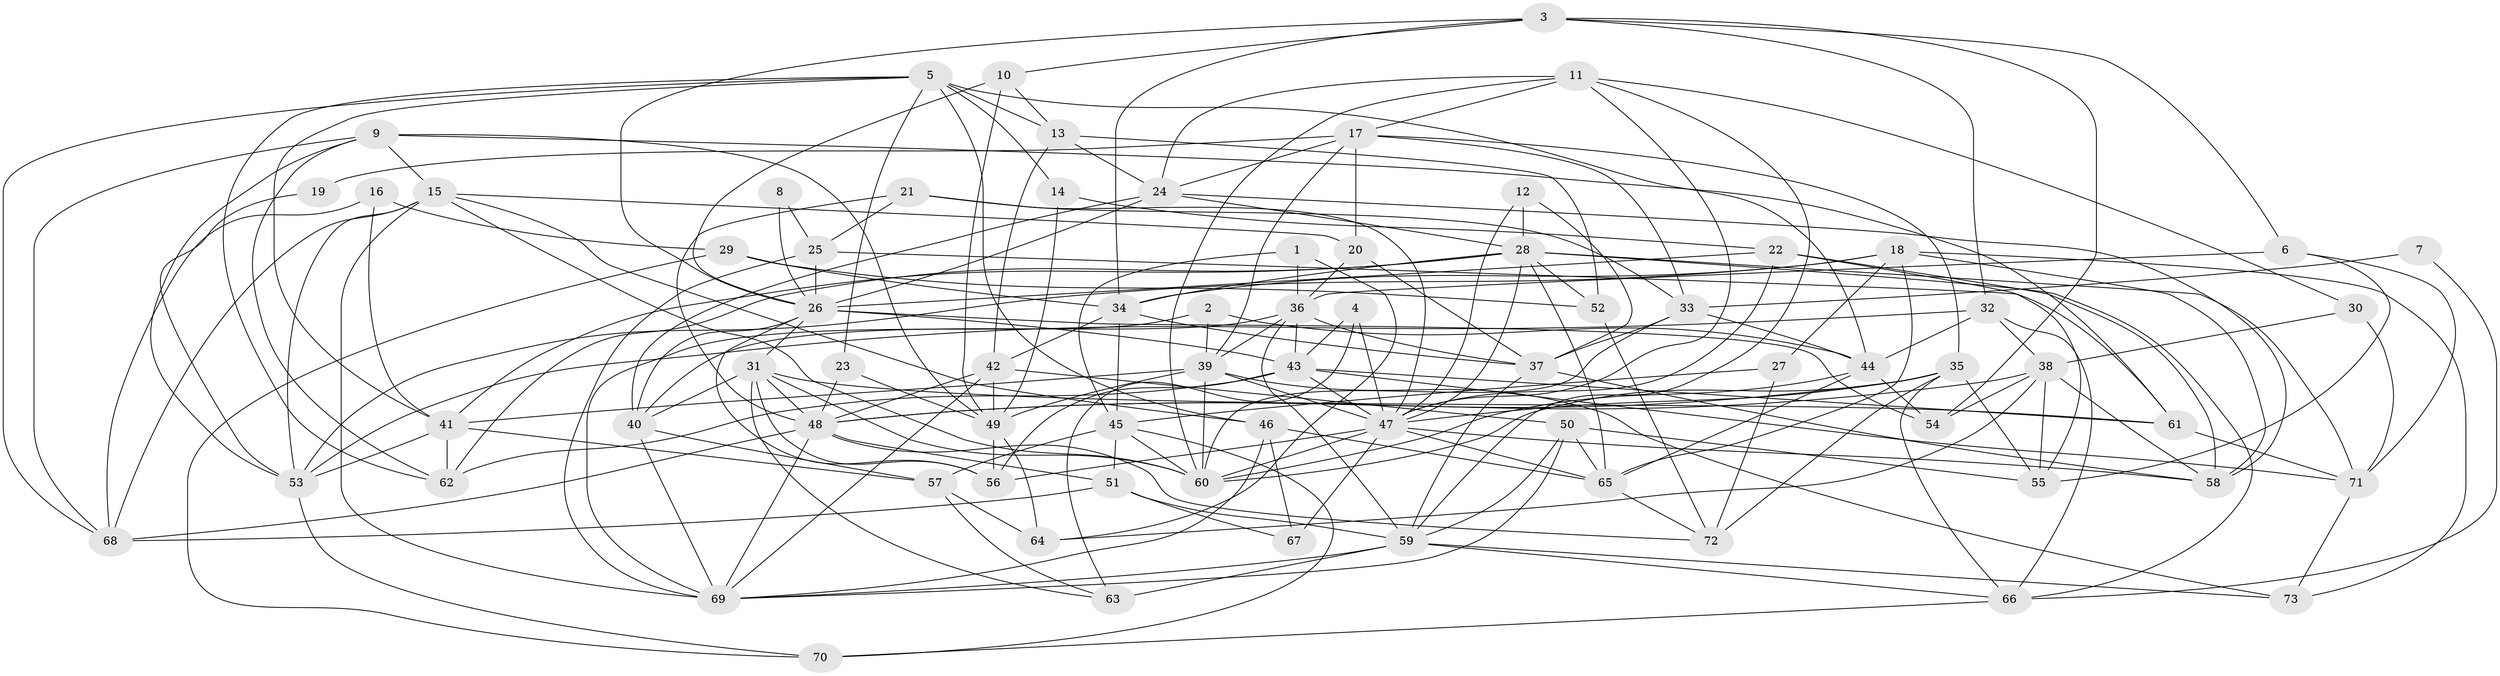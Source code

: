 // original degree distribution, {3: 0.3103448275862069, 2: 0.1310344827586207, 7: 0.06206896551724138, 5: 0.14482758620689656, 4: 0.2482758620689655, 6: 0.0896551724137931, 8: 0.006896551724137931, 9: 0.006896551724137931}
// Generated by graph-tools (version 1.1) at 2025/50/03/09/25 03:50:12]
// undirected, 73 vertices, 207 edges
graph export_dot {
graph [start="1"]
  node [color=gray90,style=filled];
  1;
  2;
  3;
  4;
  5;
  6;
  7;
  8;
  9;
  10;
  11;
  12;
  13;
  14;
  15;
  16;
  17;
  18;
  19;
  20;
  21;
  22;
  23;
  24;
  25;
  26;
  27;
  28;
  29;
  30;
  31;
  32;
  33;
  34;
  35;
  36;
  37;
  38;
  39;
  40;
  41;
  42;
  43;
  44;
  45;
  46;
  47;
  48;
  49;
  50;
  51;
  52;
  53;
  54;
  55;
  56;
  57;
  58;
  59;
  60;
  61;
  62;
  63;
  64;
  65;
  66;
  67;
  68;
  69;
  70;
  71;
  72;
  73;
  1 -- 36 [weight=1.0];
  1 -- 45 [weight=1.0];
  1 -- 64 [weight=1.0];
  2 -- 39 [weight=1.0];
  2 -- 44 [weight=1.0];
  2 -- 69 [weight=1.0];
  3 -- 6 [weight=1.0];
  3 -- 10 [weight=1.0];
  3 -- 26 [weight=1.0];
  3 -- 32 [weight=1.0];
  3 -- 34 [weight=1.0];
  3 -- 54 [weight=1.0];
  4 -- 43 [weight=1.0];
  4 -- 47 [weight=1.0];
  4 -- 63 [weight=1.0];
  5 -- 13 [weight=1.0];
  5 -- 14 [weight=1.0];
  5 -- 23 [weight=1.0];
  5 -- 41 [weight=1.0];
  5 -- 44 [weight=1.0];
  5 -- 46 [weight=1.0];
  5 -- 62 [weight=1.0];
  5 -- 68 [weight=1.0];
  6 -- 36 [weight=1.0];
  6 -- 55 [weight=1.0];
  6 -- 71 [weight=1.0];
  7 -- 33 [weight=1.0];
  7 -- 66 [weight=1.0];
  8 -- 25 [weight=1.0];
  8 -- 26 [weight=1.0];
  9 -- 15 [weight=1.0];
  9 -- 49 [weight=1.0];
  9 -- 53 [weight=1.0];
  9 -- 61 [weight=1.0];
  9 -- 62 [weight=1.0];
  9 -- 68 [weight=1.0];
  10 -- 13 [weight=1.0];
  10 -- 26 [weight=1.0];
  10 -- 49 [weight=1.0];
  11 -- 17 [weight=1.0];
  11 -- 24 [weight=1.0];
  11 -- 30 [weight=1.0];
  11 -- 47 [weight=1.0];
  11 -- 59 [weight=1.0];
  11 -- 60 [weight=1.0];
  12 -- 28 [weight=1.0];
  12 -- 37 [weight=1.0];
  12 -- 47 [weight=1.0];
  13 -- 24 [weight=1.0];
  13 -- 42 [weight=1.0];
  13 -- 52 [weight=1.0];
  14 -- 22 [weight=1.0];
  14 -- 49 [weight=1.0];
  15 -- 20 [weight=1.0];
  15 -- 46 [weight=1.0];
  15 -- 53 [weight=1.0];
  15 -- 60 [weight=1.0];
  15 -- 68 [weight=1.0];
  15 -- 69 [weight=1.0];
  16 -- 29 [weight=1.0];
  16 -- 41 [weight=1.0];
  16 -- 68 [weight=1.0];
  17 -- 19 [weight=1.0];
  17 -- 20 [weight=1.0];
  17 -- 24 [weight=1.0];
  17 -- 33 [weight=1.0];
  17 -- 35 [weight=1.0];
  17 -- 39 [weight=1.0];
  18 -- 27 [weight=1.0];
  18 -- 34 [weight=1.0];
  18 -- 53 [weight=1.0];
  18 -- 58 [weight=1.0];
  18 -- 65 [weight=1.0];
  18 -- 73 [weight=1.0];
  19 -- 53 [weight=1.0];
  20 -- 36 [weight=1.0];
  20 -- 37 [weight=1.0];
  21 -- 25 [weight=1.0];
  21 -- 33 [weight=1.0];
  21 -- 47 [weight=1.0];
  21 -- 48 [weight=2.0];
  22 -- 26 [weight=1.0];
  22 -- 47 [weight=1.0];
  22 -- 55 [weight=1.0];
  22 -- 58 [weight=1.0];
  23 -- 48 [weight=1.0];
  23 -- 49 [weight=1.0];
  24 -- 26 [weight=1.0];
  24 -- 28 [weight=1.0];
  24 -- 40 [weight=1.0];
  24 -- 58 [weight=1.0];
  25 -- 26 [weight=1.0];
  25 -- 61 [weight=1.0];
  25 -- 69 [weight=1.0];
  26 -- 31 [weight=1.0];
  26 -- 40 [weight=1.0];
  26 -- 43 [weight=1.0];
  26 -- 54 [weight=1.0];
  26 -- 56 [weight=1.0];
  27 -- 45 [weight=1.0];
  27 -- 72 [weight=1.0];
  28 -- 34 [weight=1.0];
  28 -- 41 [weight=1.0];
  28 -- 47 [weight=1.0];
  28 -- 52 [weight=1.0];
  28 -- 62 [weight=1.0];
  28 -- 65 [weight=1.0];
  28 -- 66 [weight=1.0];
  28 -- 71 [weight=1.0];
  29 -- 34 [weight=1.0];
  29 -- 52 [weight=1.0];
  29 -- 70 [weight=1.0];
  30 -- 38 [weight=1.0];
  30 -- 71 [weight=1.0];
  31 -- 40 [weight=1.0];
  31 -- 48 [weight=1.0];
  31 -- 56 [weight=1.0];
  31 -- 60 [weight=1.0];
  31 -- 61 [weight=1.0];
  31 -- 63 [weight=1.0];
  32 -- 38 [weight=1.0];
  32 -- 44 [weight=1.0];
  32 -- 53 [weight=1.0];
  32 -- 66 [weight=1.0];
  33 -- 37 [weight=1.0];
  33 -- 44 [weight=1.0];
  33 -- 60 [weight=1.0];
  34 -- 37 [weight=1.0];
  34 -- 42 [weight=1.0];
  34 -- 45 [weight=1.0];
  35 -- 47 [weight=1.0];
  35 -- 48 [weight=1.0];
  35 -- 55 [weight=1.0];
  35 -- 60 [weight=1.0];
  35 -- 66 [weight=1.0];
  35 -- 72 [weight=1.0];
  36 -- 37 [weight=1.0];
  36 -- 39 [weight=1.0];
  36 -- 40 [weight=1.0];
  36 -- 43 [weight=1.0];
  36 -- 59 [weight=1.0];
  37 -- 58 [weight=1.0];
  37 -- 59 [weight=1.0];
  38 -- 48 [weight=1.0];
  38 -- 54 [weight=1.0];
  38 -- 55 [weight=1.0];
  38 -- 58 [weight=1.0];
  38 -- 64 [weight=1.0];
  39 -- 41 [weight=1.0];
  39 -- 47 [weight=1.0];
  39 -- 49 [weight=1.0];
  39 -- 60 [weight=1.0];
  39 -- 73 [weight=1.0];
  40 -- 57 [weight=1.0];
  40 -- 69 [weight=1.0];
  41 -- 53 [weight=1.0];
  41 -- 57 [weight=1.0];
  41 -- 62 [weight=1.0];
  42 -- 48 [weight=1.0];
  42 -- 49 [weight=1.0];
  42 -- 50 [weight=1.0];
  42 -- 69 [weight=1.0];
  43 -- 47 [weight=1.0];
  43 -- 56 [weight=1.0];
  43 -- 61 [weight=1.0];
  43 -- 62 [weight=1.0];
  43 -- 71 [weight=1.0];
  44 -- 54 [weight=1.0];
  44 -- 60 [weight=1.0];
  44 -- 65 [weight=1.0];
  45 -- 51 [weight=1.0];
  45 -- 57 [weight=2.0];
  45 -- 60 [weight=1.0];
  45 -- 70 [weight=1.0];
  46 -- 65 [weight=1.0];
  46 -- 67 [weight=1.0];
  46 -- 69 [weight=1.0];
  47 -- 56 [weight=1.0];
  47 -- 58 [weight=1.0];
  47 -- 60 [weight=1.0];
  47 -- 65 [weight=1.0];
  47 -- 67 [weight=1.0];
  48 -- 51 [weight=1.0];
  48 -- 68 [weight=1.0];
  48 -- 69 [weight=1.0];
  48 -- 72 [weight=1.0];
  49 -- 56 [weight=1.0];
  49 -- 64 [weight=1.0];
  50 -- 55 [weight=1.0];
  50 -- 59 [weight=1.0];
  50 -- 65 [weight=1.0];
  50 -- 69 [weight=1.0];
  51 -- 59 [weight=1.0];
  51 -- 67 [weight=1.0];
  51 -- 68 [weight=1.0];
  52 -- 72 [weight=1.0];
  53 -- 70 [weight=1.0];
  57 -- 63 [weight=1.0];
  57 -- 64 [weight=1.0];
  59 -- 63 [weight=2.0];
  59 -- 66 [weight=1.0];
  59 -- 69 [weight=1.0];
  59 -- 73 [weight=1.0];
  61 -- 71 [weight=1.0];
  65 -- 72 [weight=1.0];
  66 -- 70 [weight=1.0];
  71 -- 73 [weight=1.0];
}
